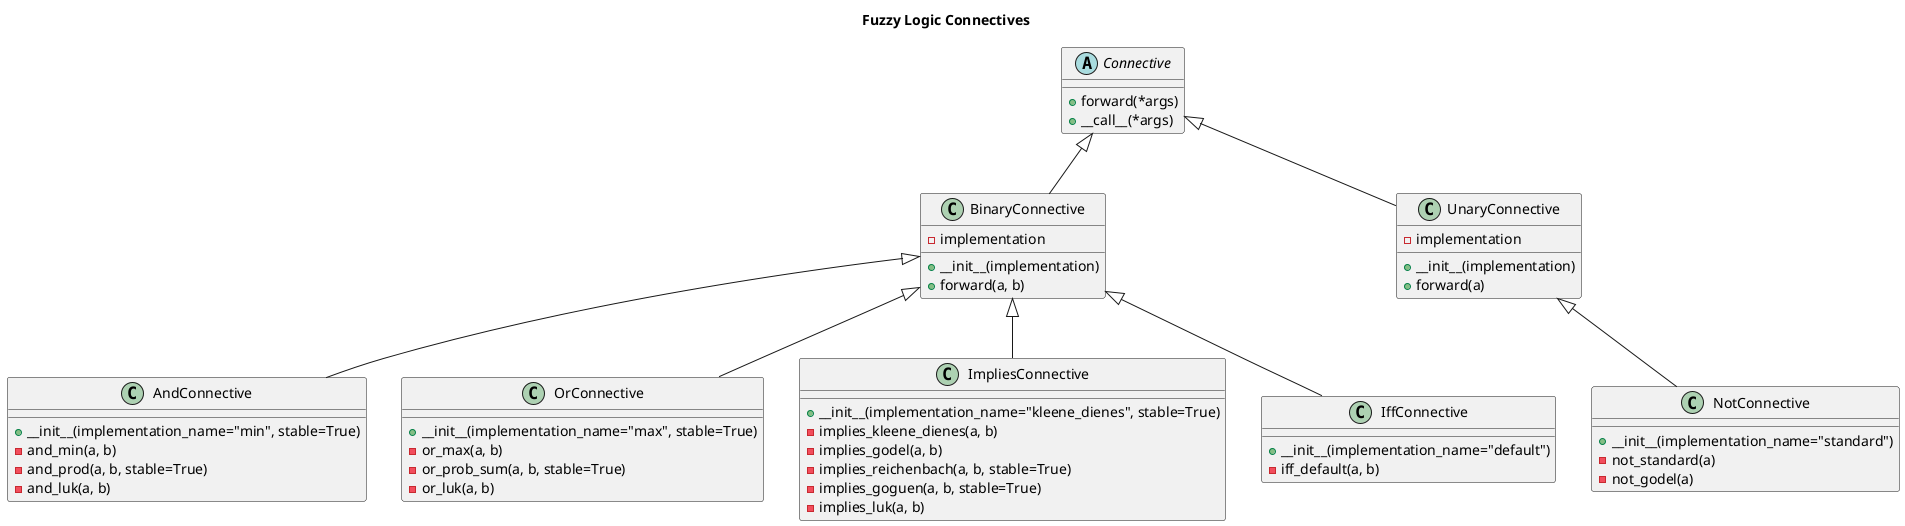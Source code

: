 @startuml
title Fuzzy Logic Connectives

abstract class Connective {
    +forward(*args)
    +__call__(*args)
}

class BinaryConnective {
    -implementation
    +__init__(implementation)
    +forward(a, b)
}

class UnaryConnective {
    -implementation
    +__init__(implementation)
    +forward(a)
}

class AndConnective {
    +__init__(implementation_name="min", stable=True)
    -and_min(a, b)
    -and_prod(a, b, stable=True)
    -and_luk(a, b)
}

class OrConnective {
    +__init__(implementation_name="max", stable=True)
    -or_max(a, b)
    -or_prob_sum(a, b, stable=True)
    -or_luk(a, b)
}

class ImpliesConnective {
    +__init__(implementation_name="kleene_dienes", stable=True)
    -implies_kleene_dienes(a, b)
    -implies_godel(a, b)
    -implies_reichenbach(a, b, stable=True)
    -implies_goguen(a, b, stable=True)
    -implies_luk(a, b)
}

class IffConnective {
    +__init__(implementation_name="default")
    -iff_default(a, b)
}

class NotConnective {
    +__init__(implementation_name="standard")
    -not_standard(a)
    -not_godel(a)
}

Connective <|-- BinaryConnective
Connective <|-- UnaryConnective
BinaryConnective <|-- AndConnective
BinaryConnective <|-- OrConnective
BinaryConnective <|-- ImpliesConnective
BinaryConnective <|-- IffConnective
UnaryConnective <|-- NotConnective

@enduml
